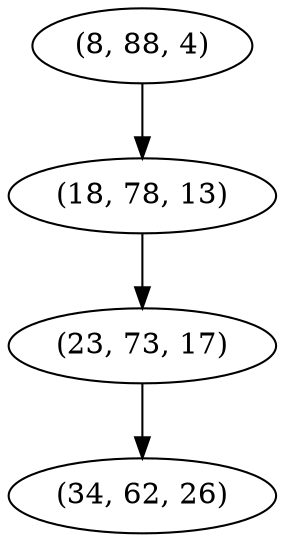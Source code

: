 digraph tree {
    "(8, 88, 4)";
    "(18, 78, 13)";
    "(23, 73, 17)";
    "(34, 62, 26)";
    "(8, 88, 4)" -> "(18, 78, 13)";
    "(18, 78, 13)" -> "(23, 73, 17)";
    "(23, 73, 17)" -> "(34, 62, 26)";
}
